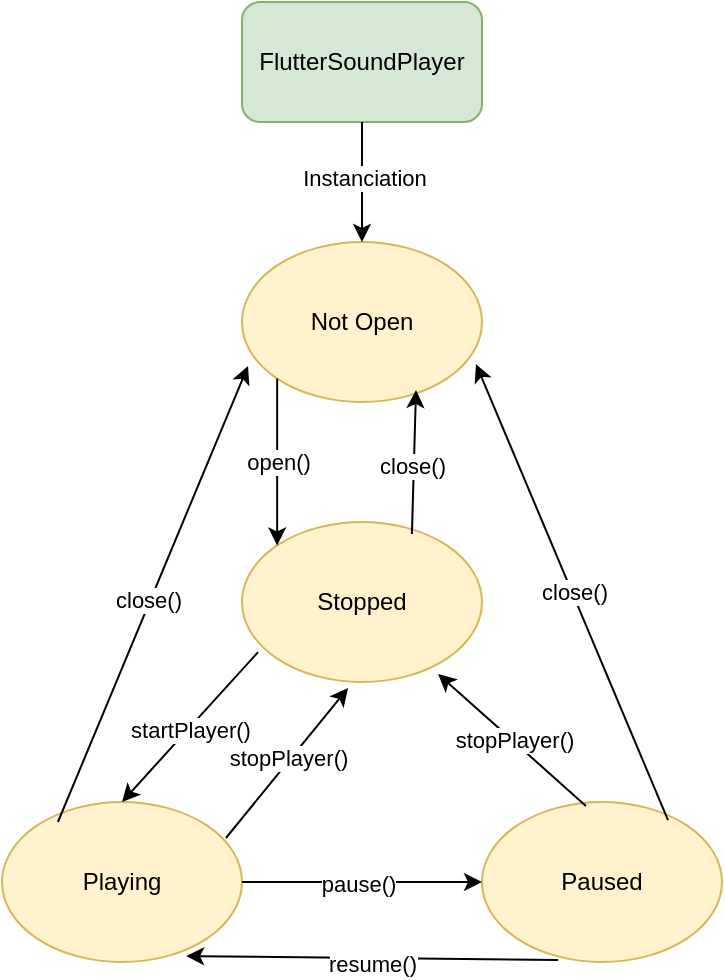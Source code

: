<mxfile version="26.0.15">
  <diagram name="Page-1" id="MAxB2YevE9gOM-UdldaC">
    <mxGraphModel dx="930" dy="1112" grid="1" gridSize="10" guides="1" tooltips="1" connect="1" arrows="1" fold="1" page="1" pageScale="1" pageWidth="850" pageHeight="1100" math="0" shadow="0">
      <root>
        <mxCell id="0" />
        <mxCell id="1" parent="0" />
        <mxCell id="k9N3vJOCtD8czAS6pR8e-1" value="FlutterSoundPlayer" style="rounded=1;whiteSpace=wrap;html=1;fillColor=#d5e8d4;strokeColor=#82b366;" vertex="1" parent="1">
          <mxGeometry x="360" y="40" width="120" height="60" as="geometry" />
        </mxCell>
        <mxCell id="k9N3vJOCtD8czAS6pR8e-2" value="Not Open" style="ellipse;whiteSpace=wrap;html=1;fillColor=#fff2cc;strokeColor=#d6b656;" vertex="1" parent="1">
          <mxGeometry x="360" y="160" width="120" height="80" as="geometry" />
        </mxCell>
        <mxCell id="k9N3vJOCtD8czAS6pR8e-3" value="Stopped" style="ellipse;whiteSpace=wrap;html=1;fillColor=#fff2cc;strokeColor=#d6b656;" vertex="1" parent="1">
          <mxGeometry x="360" y="300" width="120" height="80" as="geometry" />
        </mxCell>
        <mxCell id="k9N3vJOCtD8czAS6pR8e-4" value="Playing" style="ellipse;whiteSpace=wrap;html=1;fillColor=#fff2cc;strokeColor=#d6b656;" vertex="1" parent="1">
          <mxGeometry x="240" y="440" width="120" height="80" as="geometry" />
        </mxCell>
        <mxCell id="k9N3vJOCtD8czAS6pR8e-5" value="Paused" style="ellipse;whiteSpace=wrap;html=1;fillColor=#fff2cc;strokeColor=#d6b656;" vertex="1" parent="1">
          <mxGeometry x="480" y="440" width="120" height="80" as="geometry" />
        </mxCell>
        <mxCell id="k9N3vJOCtD8czAS6pR8e-8" value="" style="endArrow=classic;html=1;rounded=0;exitX=0.5;exitY=1;exitDx=0;exitDy=0;entryX=0.5;entryY=0;entryDx=0;entryDy=0;" edge="1" parent="1" source="k9N3vJOCtD8czAS6pR8e-1" target="k9N3vJOCtD8czAS6pR8e-2">
          <mxGeometry width="50" height="50" relative="1" as="geometry">
            <mxPoint x="400" y="590" as="sourcePoint" />
            <mxPoint x="450" y="540" as="targetPoint" />
            <Array as="points" />
          </mxGeometry>
        </mxCell>
        <mxCell id="k9N3vJOCtD8czAS6pR8e-23" value="Instanciation" style="edgeLabel;html=1;align=center;verticalAlign=middle;resizable=0;points=[];" vertex="1" connectable="0" parent="k9N3vJOCtD8czAS6pR8e-8">
          <mxGeometry x="-0.067" y="1" relative="1" as="geometry">
            <mxPoint as="offset" />
          </mxGeometry>
        </mxCell>
        <mxCell id="k9N3vJOCtD8czAS6pR8e-9" value="open()" style="endArrow=classic;html=1;rounded=0;entryX=0;entryY=0;entryDx=0;entryDy=0;exitX=0;exitY=1;exitDx=0;exitDy=0;" edge="1" parent="1" source="k9N3vJOCtD8czAS6pR8e-2" target="k9N3vJOCtD8czAS6pR8e-3">
          <mxGeometry width="50" height="50" relative="1" as="geometry">
            <mxPoint x="350" y="240" as="sourcePoint" />
            <mxPoint x="450" y="540" as="targetPoint" />
            <Array as="points" />
          </mxGeometry>
        </mxCell>
        <mxCell id="k9N3vJOCtD8czAS6pR8e-10" value="" style="endArrow=classic;html=1;rounded=0;exitX=0.708;exitY=0.075;exitDx=0;exitDy=0;exitPerimeter=0;entryX=0.725;entryY=0.925;entryDx=0;entryDy=0;entryPerimeter=0;" edge="1" parent="1" source="k9N3vJOCtD8czAS6pR8e-3" target="k9N3vJOCtD8czAS6pR8e-2">
          <mxGeometry width="50" height="50" relative="1" as="geometry">
            <mxPoint x="390" y="590" as="sourcePoint" />
            <mxPoint x="440" y="540" as="targetPoint" />
          </mxGeometry>
        </mxCell>
        <mxCell id="k9N3vJOCtD8czAS6pR8e-11" value="close()" style="edgeLabel;html=1;align=center;verticalAlign=middle;resizable=0;points=[];" vertex="1" connectable="0" parent="k9N3vJOCtD8czAS6pR8e-10">
          <mxGeometry x="-0.056" y="1" relative="1" as="geometry">
            <mxPoint as="offset" />
          </mxGeometry>
        </mxCell>
        <mxCell id="k9N3vJOCtD8czAS6pR8e-13" value="" style="endArrow=classic;html=1;rounded=0;exitX=0.067;exitY=0.813;exitDx=0;exitDy=0;exitPerimeter=0;entryX=0.5;entryY=0;entryDx=0;entryDy=0;" edge="1" parent="1" source="k9N3vJOCtD8czAS6pR8e-3" target="k9N3vJOCtD8czAS6pR8e-4">
          <mxGeometry width="50" height="50" relative="1" as="geometry">
            <mxPoint x="390" y="590" as="sourcePoint" />
            <mxPoint x="440" y="540" as="targetPoint" />
          </mxGeometry>
        </mxCell>
        <mxCell id="k9N3vJOCtD8czAS6pR8e-14" value="startPlayer()" style="edgeLabel;html=1;align=center;verticalAlign=middle;resizable=0;points=[];" vertex="1" connectable="0" parent="k9N3vJOCtD8czAS6pR8e-13">
          <mxGeometry x="0.022" y="1" relative="1" as="geometry">
            <mxPoint as="offset" />
          </mxGeometry>
        </mxCell>
        <mxCell id="k9N3vJOCtD8czAS6pR8e-15" value="" style="endArrow=classic;html=1;rounded=0;exitX=0.933;exitY=0.225;exitDx=0;exitDy=0;exitPerimeter=0;entryX=0.442;entryY=1.038;entryDx=0;entryDy=0;entryPerimeter=0;" edge="1" parent="1" source="k9N3vJOCtD8czAS6pR8e-4" target="k9N3vJOCtD8czAS6pR8e-3">
          <mxGeometry width="50" height="50" relative="1" as="geometry">
            <mxPoint x="310" y="590" as="sourcePoint" />
            <mxPoint x="360" y="540" as="targetPoint" />
          </mxGeometry>
        </mxCell>
        <mxCell id="k9N3vJOCtD8czAS6pR8e-16" value="stopPlayer()" style="edgeLabel;html=1;align=center;verticalAlign=middle;resizable=0;points=[];" vertex="1" connectable="0" parent="k9N3vJOCtD8czAS6pR8e-15">
          <mxGeometry x="0.047" y="1" relative="1" as="geometry">
            <mxPoint as="offset" />
          </mxGeometry>
        </mxCell>
        <mxCell id="k9N3vJOCtD8czAS6pR8e-17" value="" style="endArrow=classic;html=1;rounded=0;exitX=1;exitY=0.5;exitDx=0;exitDy=0;entryX=0;entryY=0.5;entryDx=0;entryDy=0;" edge="1" parent="1" source="k9N3vJOCtD8czAS6pR8e-4" target="k9N3vJOCtD8czAS6pR8e-5">
          <mxGeometry width="50" height="50" relative="1" as="geometry">
            <mxPoint x="310" y="590" as="sourcePoint" />
            <mxPoint x="360" y="540" as="targetPoint" />
          </mxGeometry>
        </mxCell>
        <mxCell id="k9N3vJOCtD8czAS6pR8e-18" value="pause()" style="edgeLabel;html=1;align=center;verticalAlign=middle;resizable=0;points=[];" vertex="1" connectable="0" parent="k9N3vJOCtD8czAS6pR8e-17">
          <mxGeometry x="-0.033" y="-1" relative="1" as="geometry">
            <mxPoint as="offset" />
          </mxGeometry>
        </mxCell>
        <mxCell id="k9N3vJOCtD8czAS6pR8e-19" value="" style="endArrow=classic;html=1;rounded=0;exitX=0.317;exitY=0.988;exitDx=0;exitDy=0;exitPerimeter=0;entryX=0.767;entryY=0.963;entryDx=0;entryDy=0;entryPerimeter=0;" edge="1" parent="1" source="k9N3vJOCtD8czAS6pR8e-5" target="k9N3vJOCtD8czAS6pR8e-4">
          <mxGeometry width="50" height="50" relative="1" as="geometry">
            <mxPoint x="310" y="590" as="sourcePoint" />
            <mxPoint x="360" y="540" as="targetPoint" />
          </mxGeometry>
        </mxCell>
        <mxCell id="k9N3vJOCtD8czAS6pR8e-20" value="resume()" style="edgeLabel;html=1;align=center;verticalAlign=middle;resizable=0;points=[];" vertex="1" connectable="0" parent="k9N3vJOCtD8czAS6pR8e-19">
          <mxGeometry x="0.0" y="3" relative="1" as="geometry">
            <mxPoint as="offset" />
          </mxGeometry>
        </mxCell>
        <mxCell id="k9N3vJOCtD8czAS6pR8e-21" value="" style="endArrow=classic;html=1;rounded=0;exitX=0.433;exitY=0.025;exitDx=0;exitDy=0;exitPerimeter=0;entryX=0.817;entryY=0.95;entryDx=0;entryDy=0;entryPerimeter=0;" edge="1" parent="1" source="k9N3vJOCtD8czAS6pR8e-5" target="k9N3vJOCtD8czAS6pR8e-3">
          <mxGeometry width="50" height="50" relative="1" as="geometry">
            <mxPoint x="310" y="590" as="sourcePoint" />
            <mxPoint x="360" y="540" as="targetPoint" />
          </mxGeometry>
        </mxCell>
        <mxCell id="k9N3vJOCtD8czAS6pR8e-22" value="stopPlayer()" style="edgeLabel;html=1;align=center;verticalAlign=middle;resizable=0;points=[];" vertex="1" connectable="0" parent="k9N3vJOCtD8czAS6pR8e-21">
          <mxGeometry x="-0.015" y="-1" relative="1" as="geometry">
            <mxPoint as="offset" />
          </mxGeometry>
        </mxCell>
        <mxCell id="k9N3vJOCtD8czAS6pR8e-24" value="" style="endArrow=classic;html=1;rounded=0;exitX=0.233;exitY=0.125;exitDx=0;exitDy=0;exitPerimeter=0;entryX=0.025;entryY=0.775;entryDx=0;entryDy=0;entryPerimeter=0;" edge="1" parent="1" source="k9N3vJOCtD8czAS6pR8e-4" target="k9N3vJOCtD8czAS6pR8e-2">
          <mxGeometry width="50" height="50" relative="1" as="geometry">
            <mxPoint x="310" y="590" as="sourcePoint" />
            <mxPoint x="360" y="540" as="targetPoint" />
          </mxGeometry>
        </mxCell>
        <mxCell id="k9N3vJOCtD8czAS6pR8e-25" value="close()" style="edgeLabel;html=1;align=center;verticalAlign=middle;resizable=0;points=[];" vertex="1" connectable="0" parent="k9N3vJOCtD8czAS6pR8e-24">
          <mxGeometry x="-0.03" y="1" relative="1" as="geometry">
            <mxPoint as="offset" />
          </mxGeometry>
        </mxCell>
        <mxCell id="k9N3vJOCtD8czAS6pR8e-26" value="" style="endArrow=classic;html=1;rounded=0;exitX=0.775;exitY=0.113;exitDx=0;exitDy=0;exitPerimeter=0;entryX=0.975;entryY=0.763;entryDx=0;entryDy=0;entryPerimeter=0;" edge="1" parent="1" source="k9N3vJOCtD8czAS6pR8e-5" target="k9N3vJOCtD8czAS6pR8e-2">
          <mxGeometry width="50" height="50" relative="1" as="geometry">
            <mxPoint x="310" y="590" as="sourcePoint" />
            <mxPoint x="360" y="540" as="targetPoint" />
          </mxGeometry>
        </mxCell>
        <mxCell id="k9N3vJOCtD8czAS6pR8e-27" value="close()" style="edgeLabel;html=1;align=center;verticalAlign=middle;resizable=0;points=[];" vertex="1" connectable="0" parent="k9N3vJOCtD8czAS6pR8e-26">
          <mxGeometry x="0.008" relative="1" as="geometry">
            <mxPoint x="1" as="offset" />
          </mxGeometry>
        </mxCell>
      </root>
    </mxGraphModel>
  </diagram>
</mxfile>
